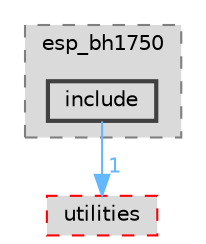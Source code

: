 digraph "components/peripherals/i2c/esp_bh1750/include"
{
 // LATEX_PDF_SIZE
  bgcolor="transparent";
  edge [fontname=Helvetica,fontsize=10,labelfontname=Helvetica,labelfontsize=10];
  node [fontname=Helvetica,fontsize=10,shape=box,height=0.2,width=0.4];
  compound=true
  subgraph clusterdir_dd5e50d346e998b1e8021afc7b358e4e {
    graph [ bgcolor="#dadada", pencolor="grey50", label="esp_bh1750", fontname=Helvetica,fontsize=10 style="filled,dashed", URL="dir_dd5e50d346e998b1e8021afc7b358e4e.html",tooltip=""]
  dir_9ceb6e447b3891fd3c45bb005d1bda34 [label="include", fillcolor="#dadada", color="grey25", style="filled,bold", URL="dir_9ceb6e447b3891fd3c45bb005d1bda34.html",tooltip=""];
  }
  dir_59ed5374a4f6b52e0256717e78b786a3 [label="utilities", fillcolor="#dadada", color="red", style="filled,dashed", URL="dir_59ed5374a4f6b52e0256717e78b786a3.html",tooltip=""];
  dir_9ceb6e447b3891fd3c45bb005d1bda34->dir_59ed5374a4f6b52e0256717e78b786a3 [headlabel="1", labeldistance=1.5 headhref="dir_000046_000086.html" href="dir_000046_000086.html" color="steelblue1" fontcolor="steelblue1"];
}
